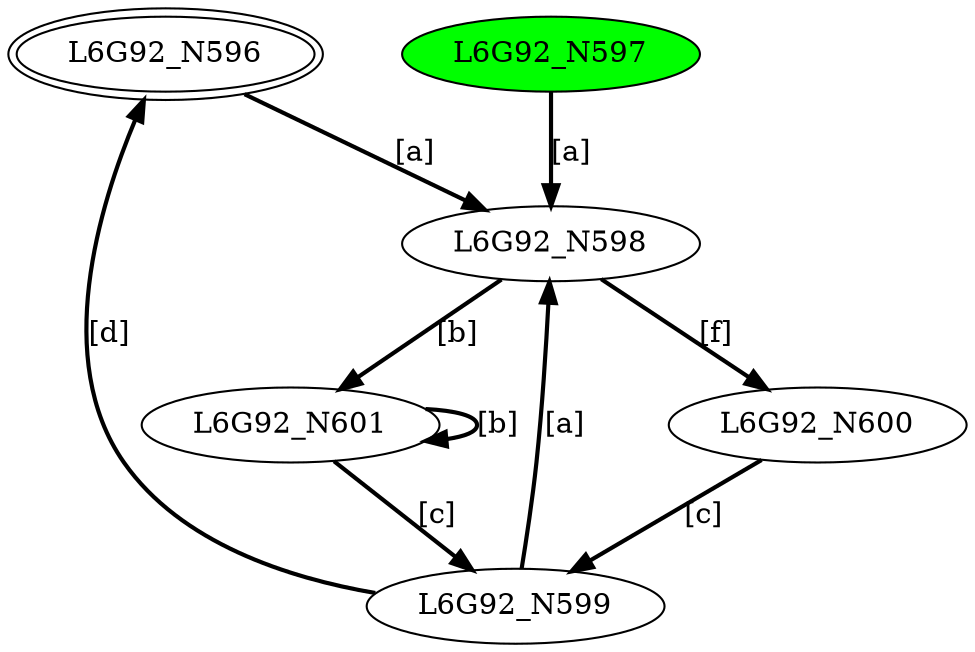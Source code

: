 digraph G92{
"L6G92_N596" [peripheries=2];
"L6G92_N597" [style=filled,fillcolor=green];
"L6G92_N598";
"L6G92_N599";
"L6G92_N600";
"L6G92_N601";
"L6G92_N596"->"L6G92_N598" [style = bold, label = "[a]"];
"L6G92_N597"->"L6G92_N598" [style = bold, label = "[a]"];
"L6G92_N598"->"L6G92_N600" [style = bold, label = "[f]"];
"L6G92_N598"->"L6G92_N601" [style = bold, label = "[b]"];
"L6G92_N599"->"L6G92_N596" [style = bold, label = "[d]"];
"L6G92_N599"->"L6G92_N598" [style = bold, label = "[a]"];
"L6G92_N600"->"L6G92_N599" [style = bold, label = "[c]"];
"L6G92_N601"->"L6G92_N599" [style = bold, label = "[c]"];
"L6G92_N601"->"L6G92_N601" [style = bold, label = "[b]"];
}


